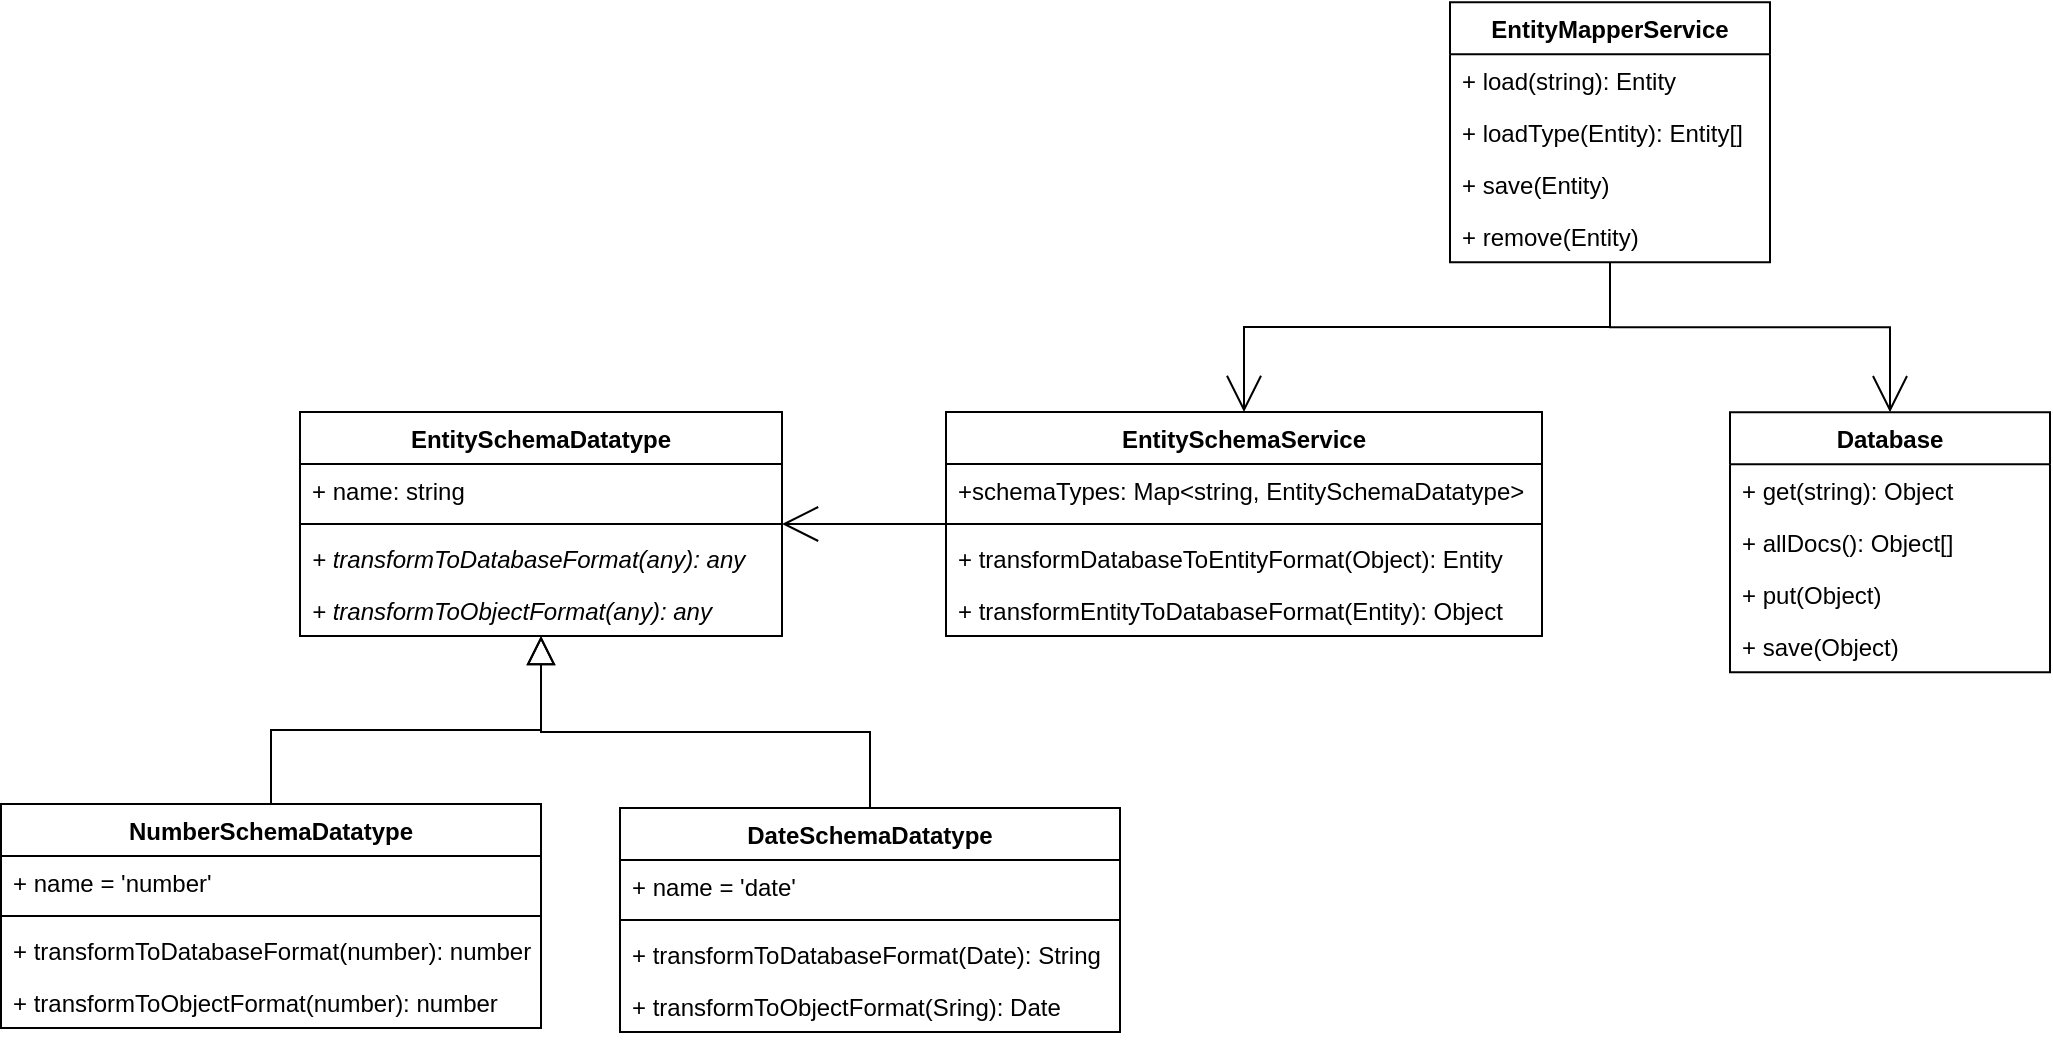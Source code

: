<mxfile version="11.3.0" type="device" pages="1"><diagram id="PM4KKvmw7w5NGGJBRVP5" name="Page-1"><mxGraphModel dx="2272" dy="1922" grid="1" gridSize="10" guides="1" tooltips="1" connect="1" arrows="1" fold="1" page="1" pageScale="1" pageWidth="850" pageHeight="1100" math="0" shadow="0"><root><mxCell id="0"/><mxCell id="1" parent="0"/><mxCell id="e76CUwWZoXlESgABbUjf-1" style="edgeStyle=orthogonalEdgeStyle;rounded=0;orthogonalLoop=1;jettySize=auto;html=1;startArrow=none;startFill=0;startSize=23;endArrow=open;endFill=0;endSize=16;" parent="1" source="e76CUwWZoXlESgABbUjf-2" target="e76CUwWZoXlESgABbUjf-7" edge="1"><mxGeometry relative="1" as="geometry"/></mxCell><mxCell id="e76CUwWZoXlESgABbUjf-2" value="EntitySchemaService" style="swimlane;fontStyle=1;align=center;verticalAlign=top;childLayout=stackLayout;horizontal=1;startSize=26;horizontalStack=0;resizeParent=1;resizeParentMax=0;resizeLast=0;collapsible=1;marginBottom=0;" parent="1" vertex="1"><mxGeometry x="-227" y="-126" width="298" height="112" as="geometry"/></mxCell><mxCell id="e76CUwWZoXlESgABbUjf-3" value="+schemaTypes: Map&lt;string, EntitySchemaDatatype&gt;" style="text;strokeColor=none;fillColor=none;align=left;verticalAlign=top;spacingLeft=4;spacingRight=4;overflow=hidden;rotatable=0;points=[[0,0.5],[1,0.5]];portConstraint=eastwest;" parent="e76CUwWZoXlESgABbUjf-2" vertex="1"><mxGeometry y="26" width="298" height="26" as="geometry"/></mxCell><mxCell id="e76CUwWZoXlESgABbUjf-4" value="" style="line;strokeWidth=1;fillColor=none;align=left;verticalAlign=middle;spacingTop=-1;spacingLeft=3;spacingRight=3;rotatable=0;labelPosition=right;points=[];portConstraint=eastwest;" parent="e76CUwWZoXlESgABbUjf-2" vertex="1"><mxGeometry y="52" width="298" height="8" as="geometry"/></mxCell><mxCell id="e76CUwWZoXlESgABbUjf-5" value="+ transformDatabaseToEntityFormat(Object): Entity" style="text;strokeColor=none;fillColor=none;align=left;verticalAlign=top;spacingLeft=4;spacingRight=4;overflow=hidden;rotatable=0;points=[[0,0.5],[1,0.5]];portConstraint=eastwest;" parent="e76CUwWZoXlESgABbUjf-2" vertex="1"><mxGeometry y="60" width="298" height="26" as="geometry"/></mxCell><mxCell id="e76CUwWZoXlESgABbUjf-6" value="+ transformEntityToDatabaseFormat(Entity): Object" style="text;strokeColor=none;fillColor=none;align=left;verticalAlign=top;spacingLeft=4;spacingRight=4;overflow=hidden;rotatable=0;points=[[0,0.5],[1,0.5]];portConstraint=eastwest;" parent="e76CUwWZoXlESgABbUjf-2" vertex="1"><mxGeometry y="86" width="298" height="26" as="geometry"/></mxCell><mxCell id="e76CUwWZoXlESgABbUjf-7" value="EntitySchemaDatatype" style="swimlane;fontStyle=1;align=center;verticalAlign=top;childLayout=stackLayout;horizontal=1;startSize=26;horizontalStack=0;resizeParent=1;resizeParentMax=0;resizeLast=0;collapsible=1;marginBottom=0;" parent="1" vertex="1"><mxGeometry x="-550" y="-126" width="241" height="112" as="geometry"/></mxCell><mxCell id="e76CUwWZoXlESgABbUjf-8" value="+ name: string" style="text;strokeColor=none;fillColor=none;align=left;verticalAlign=top;spacingLeft=4;spacingRight=4;overflow=hidden;rotatable=0;points=[[0,0.5],[1,0.5]];portConstraint=eastwest;" parent="e76CUwWZoXlESgABbUjf-7" vertex="1"><mxGeometry y="26" width="241" height="26" as="geometry"/></mxCell><mxCell id="e76CUwWZoXlESgABbUjf-9" value="" style="line;strokeWidth=1;fillColor=none;align=left;verticalAlign=middle;spacingTop=-1;spacingLeft=3;spacingRight=3;rotatable=0;labelPosition=right;points=[];portConstraint=eastwest;" parent="e76CUwWZoXlESgABbUjf-7" vertex="1"><mxGeometry y="52" width="241" height="8" as="geometry"/></mxCell><mxCell id="e76CUwWZoXlESgABbUjf-10" value="+ transformToDatabaseFormat(any): any" style="text;strokeColor=none;fillColor=none;align=left;verticalAlign=top;spacingLeft=4;spacingRight=4;overflow=hidden;rotatable=0;points=[[0,0.5],[1,0.5]];portConstraint=eastwest;fontStyle=2" parent="e76CUwWZoXlESgABbUjf-7" vertex="1"><mxGeometry y="60" width="241" height="26" as="geometry"/></mxCell><mxCell id="e76CUwWZoXlESgABbUjf-11" value="+ transformToObjectFormat(any): any" style="text;strokeColor=none;fillColor=none;align=left;verticalAlign=top;spacingLeft=4;spacingRight=4;overflow=hidden;rotatable=0;points=[[0,0.5],[1,0.5]];portConstraint=eastwest;fontStyle=2" parent="e76CUwWZoXlESgABbUjf-7" vertex="1"><mxGeometry y="86" width="241" height="26" as="geometry"/></mxCell><mxCell id="e76CUwWZoXlESgABbUjf-18" style="edgeStyle=orthogonalEdgeStyle;rounded=0;orthogonalLoop=1;jettySize=auto;html=1;startArrow=none;startFill=0;startSize=23;endArrow=open;endFill=0;endSize=16;" parent="1" source="e76CUwWZoXlESgABbUjf-20" target="e76CUwWZoXlESgABbUjf-2" edge="1"><mxGeometry relative="1" as="geometry"/></mxCell><mxCell id="e76CUwWZoXlESgABbUjf-19" style="edgeStyle=orthogonalEdgeStyle;rounded=0;orthogonalLoop=1;jettySize=auto;html=1;startArrow=none;startFill=0;startSize=23;endArrow=open;endFill=0;endSize=16;" parent="1" source="e76CUwWZoXlESgABbUjf-20" target="e76CUwWZoXlESgABbUjf-25" edge="1"><mxGeometry relative="1" as="geometry"/></mxCell><mxCell id="e76CUwWZoXlESgABbUjf-20" value="EntityMapperService" style="swimlane;fontStyle=1;align=center;verticalAlign=top;childLayout=stackLayout;horizontal=1;startSize=26;horizontalStack=0;resizeParent=1;resizeParentMax=0;resizeLast=0;collapsible=1;marginBottom=0;" parent="1" vertex="1"><mxGeometry x="25" y="-330.853" width="160" height="130" as="geometry"/></mxCell><mxCell id="e76CUwWZoXlESgABbUjf-21" value="+ load(string): Entity" style="text;strokeColor=none;fillColor=none;align=left;verticalAlign=top;spacingLeft=4;spacingRight=4;overflow=hidden;rotatable=0;points=[[0,0.5],[1,0.5]];portConstraint=eastwest;" parent="e76CUwWZoXlESgABbUjf-20" vertex="1"><mxGeometry y="26" width="160" height="26" as="geometry"/></mxCell><mxCell id="e76CUwWZoXlESgABbUjf-22" value="+ loadType(Entity): Entity[]" style="text;strokeColor=none;fillColor=none;align=left;verticalAlign=top;spacingLeft=4;spacingRight=4;overflow=hidden;rotatable=0;points=[[0,0.5],[1,0.5]];portConstraint=eastwest;" parent="e76CUwWZoXlESgABbUjf-20" vertex="1"><mxGeometry y="52" width="160" height="26" as="geometry"/></mxCell><mxCell id="e76CUwWZoXlESgABbUjf-23" value="+ save(Entity)" style="text;strokeColor=none;fillColor=none;align=left;verticalAlign=top;spacingLeft=4;spacingRight=4;overflow=hidden;rotatable=0;points=[[0,0.5],[1,0.5]];portConstraint=eastwest;" parent="e76CUwWZoXlESgABbUjf-20" vertex="1"><mxGeometry y="78" width="160" height="26" as="geometry"/></mxCell><mxCell id="e76CUwWZoXlESgABbUjf-24" value="+ remove(Entity)" style="text;strokeColor=none;fillColor=none;align=left;verticalAlign=top;spacingLeft=4;spacingRight=4;overflow=hidden;rotatable=0;points=[[0,0.5],[1,0.5]];portConstraint=eastwest;" parent="e76CUwWZoXlESgABbUjf-20" vertex="1"><mxGeometry y="104" width="160" height="26" as="geometry"/></mxCell><mxCell id="e76CUwWZoXlESgABbUjf-25" value="Database" style="swimlane;fontStyle=1;align=center;verticalAlign=top;childLayout=stackLayout;horizontal=1;startSize=26;horizontalStack=0;resizeParent=1;resizeParentMax=0;resizeLast=0;collapsible=1;marginBottom=0;" parent="1" vertex="1"><mxGeometry x="165" y="-125.853" width="160" height="130" as="geometry"/></mxCell><mxCell id="e76CUwWZoXlESgABbUjf-26" value="+ get(string): Object" style="text;strokeColor=none;fillColor=none;align=left;verticalAlign=top;spacingLeft=4;spacingRight=4;overflow=hidden;rotatable=0;points=[[0,0.5],[1,0.5]];portConstraint=eastwest;" parent="e76CUwWZoXlESgABbUjf-25" vertex="1"><mxGeometry y="26" width="160" height="26" as="geometry"/></mxCell><mxCell id="e76CUwWZoXlESgABbUjf-27" value="+ allDocs(): Object[]" style="text;strokeColor=none;fillColor=none;align=left;verticalAlign=top;spacingLeft=4;spacingRight=4;overflow=hidden;rotatable=0;points=[[0,0.5],[1,0.5]];portConstraint=eastwest;" parent="e76CUwWZoXlESgABbUjf-25" vertex="1"><mxGeometry y="52" width="160" height="26" as="geometry"/></mxCell><mxCell id="e76CUwWZoXlESgABbUjf-28" value="+ put(Object)" style="text;strokeColor=none;fillColor=none;align=left;verticalAlign=top;spacingLeft=4;spacingRight=4;overflow=hidden;rotatable=0;points=[[0,0.5],[1,0.5]];portConstraint=eastwest;" parent="e76CUwWZoXlESgABbUjf-25" vertex="1"><mxGeometry y="78" width="160" height="26" as="geometry"/></mxCell><mxCell id="e76CUwWZoXlESgABbUjf-29" value="+ save(Object)" style="text;strokeColor=none;fillColor=none;align=left;verticalAlign=top;spacingLeft=4;spacingRight=4;overflow=hidden;rotatable=0;points=[[0,0.5],[1,0.5]];portConstraint=eastwest;" parent="e76CUwWZoXlESgABbUjf-25" vertex="1"><mxGeometry y="104" width="160" height="26" as="geometry"/></mxCell><mxCell id="dw05ul_YhPXPKg8kC6fo-15" style="edgeStyle=orthogonalEdgeStyle;rounded=0;orthogonalLoop=1;jettySize=auto;html=1;endArrow=block;endFill=0;endSize=12;" parent="1" source="dw05ul_YhPXPKg8kC6fo-5" target="e76CUwWZoXlESgABbUjf-7" edge="1"><mxGeometry relative="1" as="geometry"/></mxCell><mxCell id="dw05ul_YhPXPKg8kC6fo-5" value="NumberSchemaDatatype" style="swimlane;fontStyle=1;align=center;verticalAlign=top;childLayout=stackLayout;horizontal=1;startSize=26;horizontalStack=0;resizeParent=1;resizeParentMax=0;resizeLast=0;collapsible=1;marginBottom=0;" parent="1" vertex="1"><mxGeometry x="-699.5" y="70" width="270" height="112" as="geometry"/></mxCell><mxCell id="dw05ul_YhPXPKg8kC6fo-6" value="+ name = 'number'" style="text;strokeColor=none;fillColor=none;align=left;verticalAlign=top;spacingLeft=4;spacingRight=4;overflow=hidden;rotatable=0;points=[[0,0.5],[1,0.5]];portConstraint=eastwest;" parent="dw05ul_YhPXPKg8kC6fo-5" vertex="1"><mxGeometry y="26" width="270" height="26" as="geometry"/></mxCell><mxCell id="dw05ul_YhPXPKg8kC6fo-7" value="" style="line;strokeWidth=1;fillColor=none;align=left;verticalAlign=middle;spacingTop=-1;spacingLeft=3;spacingRight=3;rotatable=0;labelPosition=right;points=[];portConstraint=eastwest;" parent="dw05ul_YhPXPKg8kC6fo-5" vertex="1"><mxGeometry y="52" width="270" height="8" as="geometry"/></mxCell><mxCell id="dw05ul_YhPXPKg8kC6fo-8" value="+ transformToDatabaseFormat(number): number" style="text;strokeColor=none;fillColor=none;align=left;verticalAlign=top;spacingLeft=4;spacingRight=4;overflow=hidden;rotatable=0;points=[[0,0.5],[1,0.5]];portConstraint=eastwest;fontStyle=0" parent="dw05ul_YhPXPKg8kC6fo-5" vertex="1"><mxGeometry y="60" width="270" height="26" as="geometry"/></mxCell><mxCell id="dw05ul_YhPXPKg8kC6fo-9" value="+ transformToObjectFormat(number): number" style="text;strokeColor=none;fillColor=none;align=left;verticalAlign=top;spacingLeft=4;spacingRight=4;overflow=hidden;rotatable=0;points=[[0,0.5],[1,0.5]];portConstraint=eastwest;fontStyle=0" parent="dw05ul_YhPXPKg8kC6fo-5" vertex="1"><mxGeometry y="86" width="270" height="26" as="geometry"/></mxCell><mxCell id="dw05ul_YhPXPKg8kC6fo-16" style="edgeStyle=orthogonalEdgeStyle;rounded=0;orthogonalLoop=1;jettySize=auto;html=1;endArrow=block;endFill=0;endSize=12;" parent="1" source="dw05ul_YhPXPKg8kC6fo-10" target="e76CUwWZoXlESgABbUjf-7" edge="1"><mxGeometry relative="1" as="geometry"/></mxCell><mxCell id="dw05ul_YhPXPKg8kC6fo-10" value="DateSchemaDatatype" style="swimlane;fontStyle=1;align=center;verticalAlign=top;childLayout=stackLayout;horizontal=1;startSize=26;horizontalStack=0;resizeParent=1;resizeParentMax=0;resizeLast=0;collapsible=1;marginBottom=0;" parent="1" vertex="1"><mxGeometry x="-390" y="72" width="250" height="112" as="geometry"/></mxCell><mxCell id="dw05ul_YhPXPKg8kC6fo-11" value="+ name = 'date'" style="text;strokeColor=none;fillColor=none;align=left;verticalAlign=top;spacingLeft=4;spacingRight=4;overflow=hidden;rotatable=0;points=[[0,0.5],[1,0.5]];portConstraint=eastwest;" parent="dw05ul_YhPXPKg8kC6fo-10" vertex="1"><mxGeometry y="26" width="250" height="26" as="geometry"/></mxCell><mxCell id="dw05ul_YhPXPKg8kC6fo-12" value="" style="line;strokeWidth=1;fillColor=none;align=left;verticalAlign=middle;spacingTop=-1;spacingLeft=3;spacingRight=3;rotatable=0;labelPosition=right;points=[];portConstraint=eastwest;" parent="dw05ul_YhPXPKg8kC6fo-10" vertex="1"><mxGeometry y="52" width="250" height="8" as="geometry"/></mxCell><mxCell id="dw05ul_YhPXPKg8kC6fo-13" value="+ transformToDatabaseFormat(Date): String" style="text;strokeColor=none;fillColor=none;align=left;verticalAlign=top;spacingLeft=4;spacingRight=4;overflow=hidden;rotatable=0;points=[[0,0.5],[1,0.5]];portConstraint=eastwest;fontStyle=0" parent="dw05ul_YhPXPKg8kC6fo-10" vertex="1"><mxGeometry y="60" width="250" height="26" as="geometry"/></mxCell><mxCell id="dw05ul_YhPXPKg8kC6fo-14" value="+ transformToObjectFormat(Sring): Date" style="text;strokeColor=none;fillColor=none;align=left;verticalAlign=top;spacingLeft=4;spacingRight=4;overflow=hidden;rotatable=0;points=[[0,0.5],[1,0.5]];portConstraint=eastwest;fontStyle=0" parent="dw05ul_YhPXPKg8kC6fo-10" vertex="1"><mxGeometry y="86" width="250" height="26" as="geometry"/></mxCell></root></mxGraphModel></diagram></mxfile>